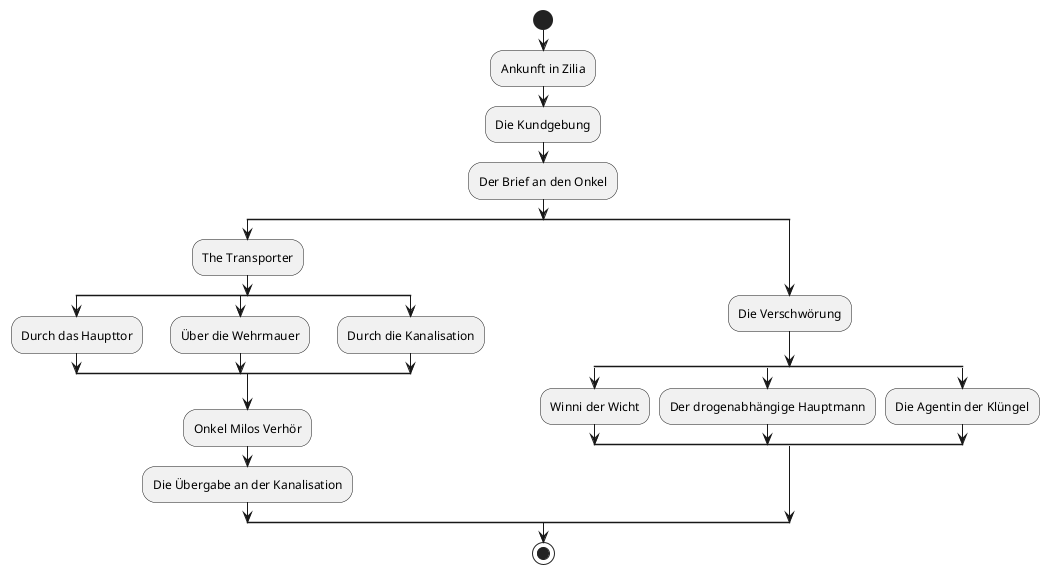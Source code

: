@startuml
start
:Ankunft in Zilia;
:Die Kundgebung;
:Der Brief an den Onkel;
split
    :The Transporter;
    split
        :Durch das Haupttor;
    split again
        :Über die Wehrmauer;
    split again
        :Durch die Kanalisation;
    endsplit

    :Onkel Milos Verhör;
    :Die Übergabe an der Kanalisation;
split again
    :Die Verschwörung;
    split
        :Winni der Wicht;
    split again
        :Der drogenabhängige Hauptmann;
    split again
        :Die Agentin der Klüngel;
    endsplit
endsplit
stop
@enduml

